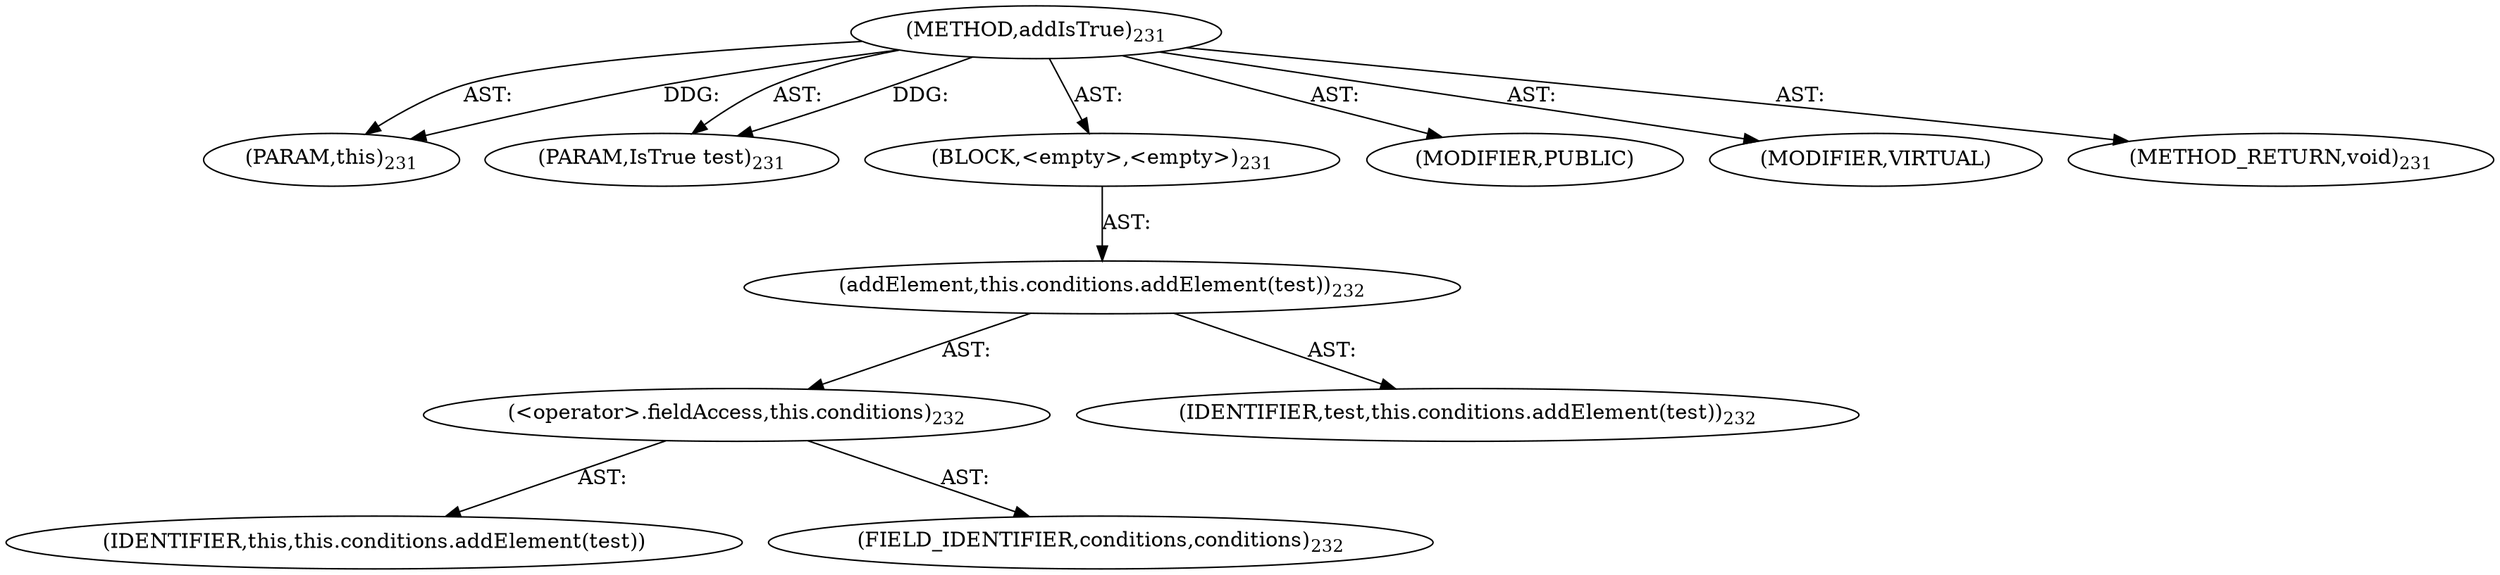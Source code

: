 digraph "addIsTrue" {  
"111669149711" [label = <(METHOD,addIsTrue)<SUB>231</SUB>> ]
"115964117020" [label = <(PARAM,this)<SUB>231</SUB>> ]
"115964117021" [label = <(PARAM,IsTrue test)<SUB>231</SUB>> ]
"25769803791" [label = <(BLOCK,&lt;empty&gt;,&lt;empty&gt;)<SUB>231</SUB>> ]
"30064771102" [label = <(addElement,this.conditions.addElement(test))<SUB>232</SUB>> ]
"30064771103" [label = <(&lt;operator&gt;.fieldAccess,this.conditions)<SUB>232</SUB>> ]
"68719476764" [label = <(IDENTIFIER,this,this.conditions.addElement(test))> ]
"55834574863" [label = <(FIELD_IDENTIFIER,conditions,conditions)<SUB>232</SUB>> ]
"68719476765" [label = <(IDENTIFIER,test,this.conditions.addElement(test))<SUB>232</SUB>> ]
"133143986207" [label = <(MODIFIER,PUBLIC)> ]
"133143986208" [label = <(MODIFIER,VIRTUAL)> ]
"128849018895" [label = <(METHOD_RETURN,void)<SUB>231</SUB>> ]
  "111669149711" -> "115964117020"  [ label = "AST: "] 
  "111669149711" -> "115964117021"  [ label = "AST: "] 
  "111669149711" -> "25769803791"  [ label = "AST: "] 
  "111669149711" -> "133143986207"  [ label = "AST: "] 
  "111669149711" -> "133143986208"  [ label = "AST: "] 
  "111669149711" -> "128849018895"  [ label = "AST: "] 
  "25769803791" -> "30064771102"  [ label = "AST: "] 
  "30064771102" -> "30064771103"  [ label = "AST: "] 
  "30064771102" -> "68719476765"  [ label = "AST: "] 
  "30064771103" -> "68719476764"  [ label = "AST: "] 
  "30064771103" -> "55834574863"  [ label = "AST: "] 
  "111669149711" -> "115964117020"  [ label = "DDG: "] 
  "111669149711" -> "115964117021"  [ label = "DDG: "] 
}
